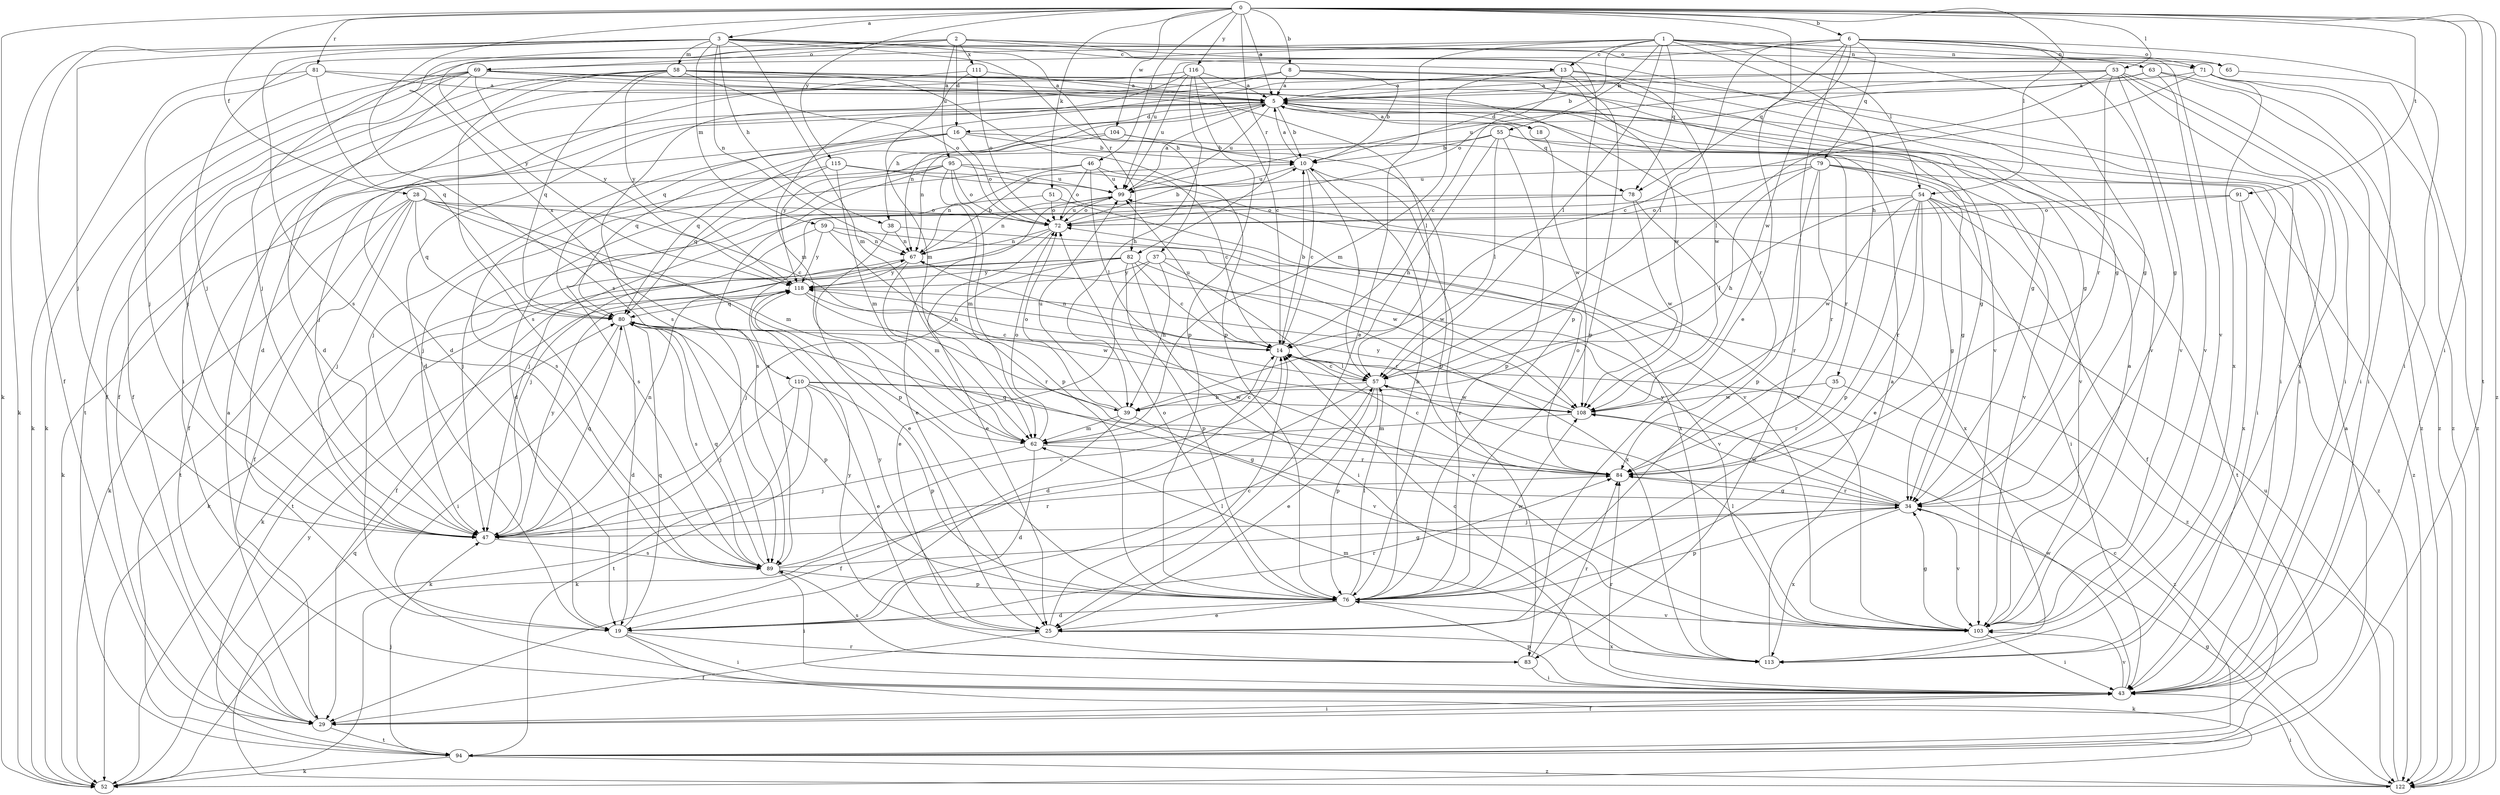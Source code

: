 strict digraph  {
0;
1;
2;
3;
5;
6;
8;
10;
13;
14;
16;
18;
19;
25;
28;
29;
34;
35;
37;
38;
39;
43;
46;
47;
51;
52;
53;
54;
55;
57;
58;
59;
62;
63;
65;
67;
69;
71;
72;
76;
78;
79;
80;
81;
82;
83;
84;
89;
91;
94;
95;
99;
103;
104;
108;
110;
111;
113;
115;
116;
118;
122;
0 -> 3  [label=a];
0 -> 5  [label=a];
0 -> 6  [label=b];
0 -> 8  [label=b];
0 -> 25  [label=e];
0 -> 28  [label=f];
0 -> 43  [label=i];
0 -> 46  [label=j];
0 -> 51  [label=k];
0 -> 52  [label=k];
0 -> 53  [label=l];
0 -> 54  [label=l];
0 -> 81  [label=r];
0 -> 82  [label=r];
0 -> 89  [label=s];
0 -> 91  [label=t];
0 -> 94  [label=t];
0 -> 104  [label=w];
0 -> 115  [label=y];
0 -> 116  [label=y];
0 -> 122  [label=z];
1 -> 10  [label=b];
1 -> 13  [label=c];
1 -> 25  [label=e];
1 -> 34  [label=g];
1 -> 35  [label=h];
1 -> 47  [label=j];
1 -> 54  [label=l];
1 -> 55  [label=l];
1 -> 57  [label=l];
1 -> 63  [label=n];
1 -> 65  [label=n];
1 -> 69  [label=o];
1 -> 78  [label=q];
2 -> 16  [label=d];
2 -> 34  [label=g];
2 -> 65  [label=n];
2 -> 69  [label=o];
2 -> 76  [label=p];
2 -> 95  [label=u];
2 -> 110  [label=x];
2 -> 111  [label=x];
2 -> 118  [label=y];
3 -> 13  [label=c];
3 -> 29  [label=f];
3 -> 37  [label=h];
3 -> 38  [label=h];
3 -> 47  [label=j];
3 -> 52  [label=k];
3 -> 58  [label=m];
3 -> 59  [label=m];
3 -> 62  [label=m];
3 -> 67  [label=n];
3 -> 71  [label=o];
3 -> 82  [label=r];
3 -> 89  [label=s];
5 -> 10  [label=b];
5 -> 16  [label=d];
5 -> 18  [label=d];
5 -> 19  [label=d];
5 -> 34  [label=g];
5 -> 38  [label=h];
5 -> 47  [label=j];
5 -> 67  [label=n];
5 -> 78  [label=q];
5 -> 99  [label=u];
6 -> 34  [label=g];
6 -> 43  [label=i];
6 -> 47  [label=j];
6 -> 57  [label=l];
6 -> 71  [label=o];
6 -> 78  [label=q];
6 -> 79  [label=q];
6 -> 83  [label=r];
6 -> 99  [label=u];
6 -> 103  [label=v];
6 -> 108  [label=w];
8 -> 5  [label=a];
8 -> 10  [label=b];
8 -> 19  [label=d];
8 -> 89  [label=s];
8 -> 103  [label=v];
8 -> 108  [label=w];
10 -> 5  [label=a];
10 -> 14  [label=c];
10 -> 57  [label=l];
10 -> 83  [label=r];
10 -> 99  [label=u];
13 -> 5  [label=a];
13 -> 14  [label=c];
13 -> 43  [label=i];
13 -> 62  [label=m];
13 -> 76  [label=p];
13 -> 108  [label=w];
14 -> 10  [label=b];
14 -> 19  [label=d];
14 -> 57  [label=l];
14 -> 67  [label=n];
14 -> 99  [label=u];
16 -> 10  [label=b];
16 -> 29  [label=f];
16 -> 47  [label=j];
16 -> 72  [label=o];
16 -> 76  [label=p];
16 -> 80  [label=q];
18 -> 5  [label=a];
18 -> 108  [label=w];
19 -> 43  [label=i];
19 -> 52  [label=k];
19 -> 57  [label=l];
19 -> 80  [label=q];
19 -> 83  [label=r];
19 -> 84  [label=r];
25 -> 14  [label=c];
25 -> 29  [label=f];
25 -> 113  [label=x];
25 -> 118  [label=y];
28 -> 14  [label=c];
28 -> 29  [label=f];
28 -> 47  [label=j];
28 -> 52  [label=k];
28 -> 62  [label=m];
28 -> 72  [label=o];
28 -> 76  [label=p];
28 -> 80  [label=q];
28 -> 94  [label=t];
29 -> 5  [label=a];
29 -> 43  [label=i];
29 -> 94  [label=t];
34 -> 47  [label=j];
34 -> 76  [label=p];
34 -> 84  [label=r];
34 -> 103  [label=v];
34 -> 108  [label=w];
34 -> 113  [label=x];
34 -> 118  [label=y];
35 -> 84  [label=r];
35 -> 108  [label=w];
35 -> 122  [label=z];
37 -> 25  [label=e];
37 -> 39  [label=h];
37 -> 84  [label=r];
37 -> 118  [label=y];
37 -> 122  [label=z];
38 -> 25  [label=e];
38 -> 67  [label=n];
38 -> 108  [label=w];
39 -> 29  [label=f];
39 -> 34  [label=g];
39 -> 62  [label=m];
39 -> 72  [label=o];
39 -> 99  [label=u];
43 -> 29  [label=f];
43 -> 76  [label=p];
43 -> 84  [label=r];
43 -> 103  [label=v];
43 -> 108  [label=w];
46 -> 14  [label=c];
46 -> 47  [label=j];
46 -> 57  [label=l];
46 -> 67  [label=n];
46 -> 72  [label=o];
46 -> 99  [label=u];
47 -> 67  [label=n];
47 -> 80  [label=q];
47 -> 84  [label=r];
47 -> 89  [label=s];
47 -> 118  [label=y];
51 -> 72  [label=o];
51 -> 89  [label=s];
51 -> 113  [label=x];
52 -> 118  [label=y];
53 -> 5  [label=a];
53 -> 43  [label=i];
53 -> 57  [label=l];
53 -> 80  [label=q];
53 -> 84  [label=r];
53 -> 99  [label=u];
53 -> 103  [label=v];
53 -> 113  [label=x];
53 -> 122  [label=z];
54 -> 25  [label=e];
54 -> 29  [label=f];
54 -> 34  [label=g];
54 -> 43  [label=i];
54 -> 57  [label=l];
54 -> 72  [label=o];
54 -> 76  [label=p];
54 -> 84  [label=r];
54 -> 94  [label=t];
54 -> 108  [label=w];
55 -> 10  [label=b];
55 -> 39  [label=h];
55 -> 43  [label=i];
55 -> 57  [label=l];
55 -> 76  [label=p];
55 -> 84  [label=r];
55 -> 118  [label=y];
57 -> 14  [label=c];
57 -> 25  [label=e];
57 -> 39  [label=h];
57 -> 52  [label=k];
57 -> 76  [label=p];
57 -> 108  [label=w];
58 -> 5  [label=a];
58 -> 29  [label=f];
58 -> 34  [label=g];
58 -> 43  [label=i];
58 -> 72  [label=o];
58 -> 76  [label=p];
58 -> 80  [label=q];
58 -> 89  [label=s];
58 -> 103  [label=v];
58 -> 118  [label=y];
59 -> 39  [label=h];
59 -> 47  [label=j];
59 -> 67  [label=n];
59 -> 108  [label=w];
59 -> 118  [label=y];
62 -> 14  [label=c];
62 -> 19  [label=d];
62 -> 47  [label=j];
62 -> 72  [label=o];
62 -> 84  [label=r];
63 -> 5  [label=a];
63 -> 43  [label=i];
63 -> 72  [label=o];
63 -> 103  [label=v];
63 -> 122  [label=z];
65 -> 122  [label=z];
67 -> 10  [label=b];
67 -> 62  [label=m];
67 -> 94  [label=t];
67 -> 103  [label=v];
67 -> 118  [label=y];
69 -> 5  [label=a];
69 -> 19  [label=d];
69 -> 29  [label=f];
69 -> 43  [label=i];
69 -> 47  [label=j];
69 -> 52  [label=k];
69 -> 57  [label=l];
69 -> 84  [label=r];
69 -> 94  [label=t];
69 -> 118  [label=y];
71 -> 5  [label=a];
71 -> 14  [label=c];
71 -> 43  [label=i];
71 -> 113  [label=x];
71 -> 122  [label=z];
72 -> 10  [label=b];
72 -> 25  [label=e];
72 -> 52  [label=k];
72 -> 67  [label=n];
72 -> 99  [label=u];
76 -> 10  [label=b];
76 -> 19  [label=d];
76 -> 25  [label=e];
76 -> 57  [label=l];
76 -> 72  [label=o];
76 -> 103  [label=v];
76 -> 108  [label=w];
78 -> 47  [label=j];
78 -> 72  [label=o];
78 -> 108  [label=w];
78 -> 113  [label=x];
79 -> 34  [label=g];
79 -> 39  [label=h];
79 -> 76  [label=p];
79 -> 84  [label=r];
79 -> 89  [label=s];
79 -> 99  [label=u];
79 -> 103  [label=v];
79 -> 122  [label=z];
80 -> 14  [label=c];
80 -> 19  [label=d];
80 -> 43  [label=i];
80 -> 76  [label=p];
80 -> 89  [label=s];
80 -> 103  [label=v];
81 -> 5  [label=a];
81 -> 34  [label=g];
81 -> 47  [label=j];
81 -> 52  [label=k];
81 -> 80  [label=q];
82 -> 14  [label=c];
82 -> 29  [label=f];
82 -> 43  [label=i];
82 -> 47  [label=j];
82 -> 52  [label=k];
82 -> 76  [label=p];
82 -> 113  [label=x];
82 -> 118  [label=y];
83 -> 43  [label=i];
83 -> 84  [label=r];
83 -> 89  [label=s];
83 -> 118  [label=y];
84 -> 14  [label=c];
84 -> 34  [label=g];
84 -> 72  [label=o];
84 -> 80  [label=q];
89 -> 14  [label=c];
89 -> 34  [label=g];
89 -> 43  [label=i];
89 -> 76  [label=p];
89 -> 80  [label=q];
91 -> 47  [label=j];
91 -> 72  [label=o];
91 -> 113  [label=x];
91 -> 122  [label=z];
94 -> 5  [label=a];
94 -> 14  [label=c];
94 -> 47  [label=j];
94 -> 52  [label=k];
94 -> 122  [label=z];
95 -> 19  [label=d];
95 -> 52  [label=k];
95 -> 62  [label=m];
95 -> 72  [label=o];
95 -> 76  [label=p];
95 -> 89  [label=s];
95 -> 99  [label=u];
95 -> 103  [label=v];
99 -> 5  [label=a];
99 -> 25  [label=e];
99 -> 67  [label=n];
99 -> 72  [label=o];
103 -> 5  [label=a];
103 -> 34  [label=g];
103 -> 43  [label=i];
103 -> 57  [label=l];
104 -> 10  [label=b];
104 -> 67  [label=n];
104 -> 80  [label=q];
104 -> 103  [label=v];
108 -> 62  [label=m];
108 -> 118  [label=y];
110 -> 25  [label=e];
110 -> 47  [label=j];
110 -> 52  [label=k];
110 -> 76  [label=p];
110 -> 94  [label=t];
110 -> 103  [label=v];
110 -> 108  [label=w];
111 -> 5  [label=a];
111 -> 29  [label=f];
111 -> 62  [label=m];
111 -> 72  [label=o];
113 -> 5  [label=a];
113 -> 14  [label=c];
113 -> 62  [label=m];
115 -> 62  [label=m];
115 -> 80  [label=q];
115 -> 89  [label=s];
115 -> 99  [label=u];
115 -> 103  [label=v];
116 -> 5  [label=a];
116 -> 14  [label=c];
116 -> 19  [label=d];
116 -> 39  [label=h];
116 -> 62  [label=m];
116 -> 76  [label=p];
116 -> 99  [label=u];
118 -> 80  [label=q];
118 -> 84  [label=r];
118 -> 108  [label=w];
122 -> 34  [label=g];
122 -> 43  [label=i];
122 -> 80  [label=q];
122 -> 99  [label=u];
}
